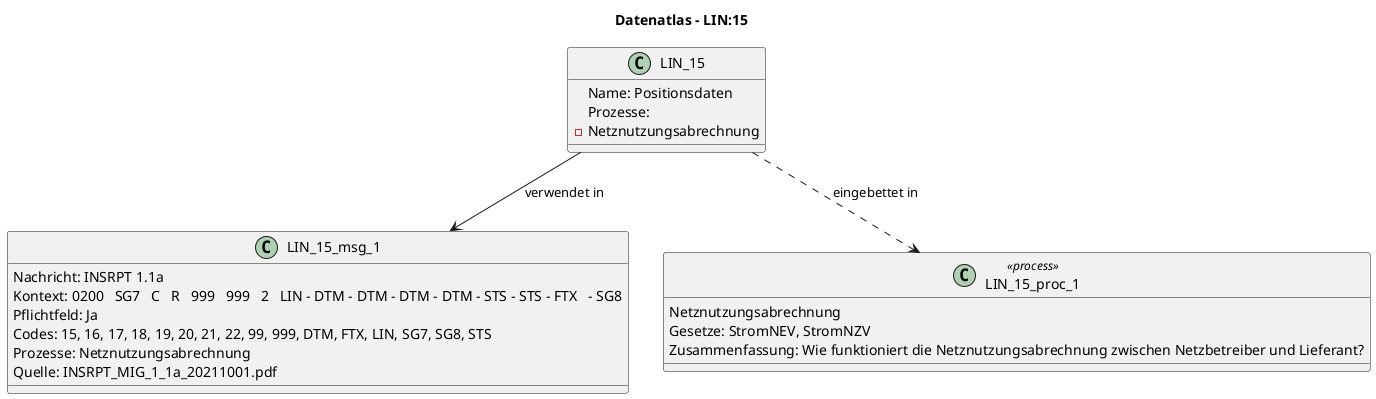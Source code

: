 @startuml
title Datenatlas – LIN:15
class LIN_15 {
  Name: Positionsdaten
  Prozesse:
    - Netznutzungsabrechnung
}
class LIN_15_msg_1 {
  Nachricht: INSRPT 1.1a
  Kontext: 0200   SG7   C   R   999   999   2   LIN - DTM - DTM - DTM - DTM - STS - STS - FTX   - SG8
  Pflichtfeld: Ja
  Codes: 15, 16, 17, 18, 19, 20, 21, 22, 99, 999, DTM, FTX, LIN, SG7, SG8, STS
  Prozesse: Netznutzungsabrechnung
  Quelle: INSRPT_MIG_1_1a_20211001.pdf
}
LIN_15 --> LIN_15_msg_1 : verwendet in
class LIN_15_proc_1 <<process>> {
  Netznutzungsabrechnung
  Gesetze: StromNEV, StromNZV
  Zusammenfassung: Wie funktioniert die Netznutzungsabrechnung zwischen Netzbetreiber und Lieferant?
}
LIN_15 ..> LIN_15_proc_1 : eingebettet in
@enduml